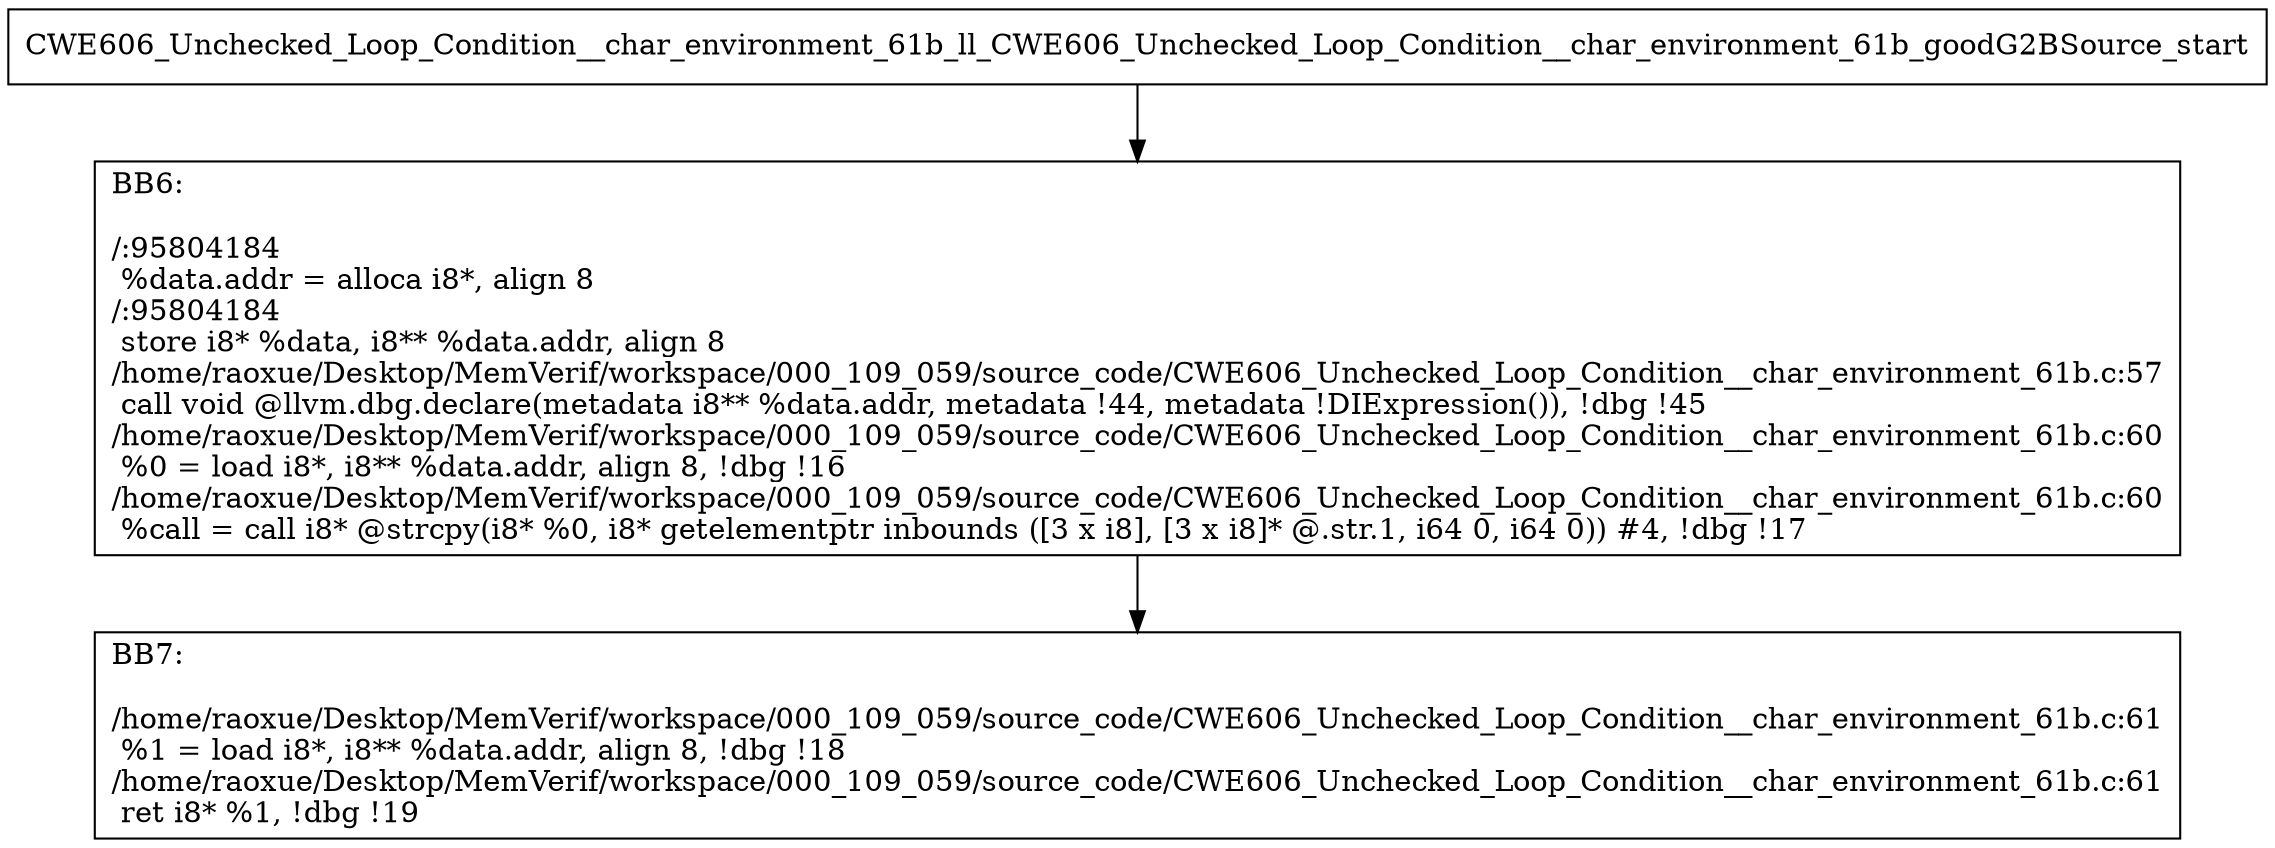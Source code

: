 digraph "CFG for'CWE606_Unchecked_Loop_Condition__char_environment_61b_ll_CWE606_Unchecked_Loop_Condition__char_environment_61b_goodG2BSource' function" {
	BBCWE606_Unchecked_Loop_Condition__char_environment_61b_ll_CWE606_Unchecked_Loop_Condition__char_environment_61b_goodG2BSource_start[shape=record,label="{CWE606_Unchecked_Loop_Condition__char_environment_61b_ll_CWE606_Unchecked_Loop_Condition__char_environment_61b_goodG2BSource_start}"];
	BBCWE606_Unchecked_Loop_Condition__char_environment_61b_ll_CWE606_Unchecked_Loop_Condition__char_environment_61b_goodG2BSource_start-> CWE606_Unchecked_Loop_Condition__char_environment_61b_ll_CWE606_Unchecked_Loop_Condition__char_environment_61b_goodG2BSourceBB6;
	CWE606_Unchecked_Loop_Condition__char_environment_61b_ll_CWE606_Unchecked_Loop_Condition__char_environment_61b_goodG2BSourceBB6 [shape=record, label="{BB6:\l\l/:95804184\l
  %data.addr = alloca i8*, align 8\l
/:95804184\l
  store i8* %data, i8** %data.addr, align 8\l
/home/raoxue/Desktop/MemVerif/workspace/000_109_059/source_code/CWE606_Unchecked_Loop_Condition__char_environment_61b.c:57\l
  call void @llvm.dbg.declare(metadata i8** %data.addr, metadata !44, metadata !DIExpression()), !dbg !45\l
/home/raoxue/Desktop/MemVerif/workspace/000_109_059/source_code/CWE606_Unchecked_Loop_Condition__char_environment_61b.c:60\l
  %0 = load i8*, i8** %data.addr, align 8, !dbg !16\l
/home/raoxue/Desktop/MemVerif/workspace/000_109_059/source_code/CWE606_Unchecked_Loop_Condition__char_environment_61b.c:60\l
  %call = call i8* @strcpy(i8* %0, i8* getelementptr inbounds ([3 x i8], [3 x i8]* @.str.1, i64 0, i64 0)) #4, !dbg !17\l
}"];
	CWE606_Unchecked_Loop_Condition__char_environment_61b_ll_CWE606_Unchecked_Loop_Condition__char_environment_61b_goodG2BSourceBB6-> CWE606_Unchecked_Loop_Condition__char_environment_61b_ll_CWE606_Unchecked_Loop_Condition__char_environment_61b_goodG2BSourceBB7;
	CWE606_Unchecked_Loop_Condition__char_environment_61b_ll_CWE606_Unchecked_Loop_Condition__char_environment_61b_goodG2BSourceBB7 [shape=record, label="{BB7:\l\l/home/raoxue/Desktop/MemVerif/workspace/000_109_059/source_code/CWE606_Unchecked_Loop_Condition__char_environment_61b.c:61\l
  %1 = load i8*, i8** %data.addr, align 8, !dbg !18\l
/home/raoxue/Desktop/MemVerif/workspace/000_109_059/source_code/CWE606_Unchecked_Loop_Condition__char_environment_61b.c:61\l
  ret i8* %1, !dbg !19\l
}"];
}
